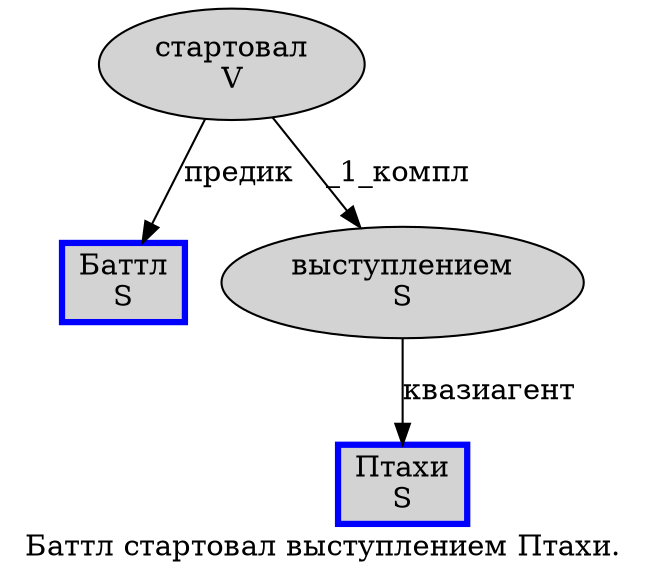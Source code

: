 digraph SENTENCE_362 {
	graph [label="Баттл стартовал выступлением Птахи."]
	node [style=filled]
		0 [label="Баттл
S" color=blue fillcolor=lightgray penwidth=3 shape=box]
		1 [label="стартовал
V" color="" fillcolor=lightgray penwidth=1 shape=ellipse]
		2 [label="выступлением
S" color="" fillcolor=lightgray penwidth=1 shape=ellipse]
		3 [label="Птахи
S" color=blue fillcolor=lightgray penwidth=3 shape=box]
			2 -> 3 [label="квазиагент"]
			1 -> 0 [label="предик"]
			1 -> 2 [label="_1_компл"]
}